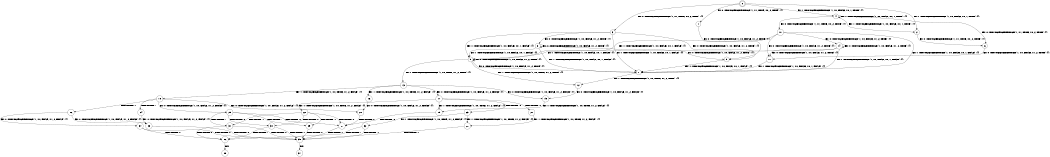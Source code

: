 digraph BCG {
size = "7, 10.5";
center = TRUE;
node [shape = circle];
0 [peripheries = 2];
0 -> 1 [label = "EX !0 !ATOMIC_EXCH_BRANCH (1, +1, TRUE, +0, 2, TRUE) !{}"];
0 -> 2 [label = "EX !1 !ATOMIC_EXCH_BRANCH (1, +0, FALSE, +0, 1, TRUE) !{}"];
0 -> 3 [label = "EX !0 !ATOMIC_EXCH_BRANCH (1, +1, TRUE, +0, 2, TRUE) !{}"];
0 -> 4 [label = "EX !1 !ATOMIC_EXCH_BRANCH (1, +0, FALSE, +0, 1, TRUE) !{}"];
1 -> 5 [label = "EX !0 !ATOMIC_EXCH_BRANCH (1, +0, FALSE, +1, 2, TRUE) !{}"];
2 -> 6 [label = "EX !0 !ATOMIC_EXCH_BRANCH (1, +1, TRUE, +0, 2, TRUE) !{}"];
3 -> 5 [label = "EX !0 !ATOMIC_EXCH_BRANCH (1, +0, FALSE, +1, 2, TRUE) !{}"];
3 -> 7 [label = "EX !1 !ATOMIC_EXCH_BRANCH (1, +0, FALSE, +0, 1, FALSE) !{}"];
3 -> 8 [label = "EX !0 !ATOMIC_EXCH_BRANCH (1, +0, FALSE, +1, 2, TRUE) !{}"];
3 -> 9 [label = "EX !1 !ATOMIC_EXCH_BRANCH (1, +0, FALSE, +0, 1, FALSE) !{}"];
4 -> 2 [label = "EX !1 !ATOMIC_EXCH_BRANCH (1, +0, FALSE, +0, 1, TRUE) !{}"];
4 -> 6 [label = "EX !0 !ATOMIC_EXCH_BRANCH (1, +1, TRUE, +0, 2, TRUE) !{}"];
4 -> 4 [label = "EX !1 !ATOMIC_EXCH_BRANCH (1, +0, FALSE, +0, 1, TRUE) !{}"];
4 -> 10 [label = "EX !0 !ATOMIC_EXCH_BRANCH (1, +1, TRUE, +0, 2, TRUE) !{}"];
5 -> 7 [label = "EX !1 !ATOMIC_EXCH_BRANCH (1, +0, FALSE, +0, 1, FALSE) !{}"];
6 -> 11 [label = "EX !0 !ATOMIC_EXCH_BRANCH (1, +0, FALSE, +1, 2, TRUE) !{}"];
7 -> 12 [label = "EX !1 !ATOMIC_EXCH_BRANCH (1, +0, TRUE, +1, 2, TRUE) !{}"];
8 -> 5 [label = "EX !0 !ATOMIC_EXCH_BRANCH (1, +0, FALSE, +1, 2, TRUE) !{}"];
8 -> 7 [label = "EX !1 !ATOMIC_EXCH_BRANCH (1, +0, FALSE, +0, 1, FALSE) !{}"];
8 -> 8 [label = "EX !0 !ATOMIC_EXCH_BRANCH (1, +0, FALSE, +1, 2, TRUE) !{}"];
8 -> 9 [label = "EX !1 !ATOMIC_EXCH_BRANCH (1, +0, FALSE, +0, 1, FALSE) !{}"];
9 -> 7 [label = "EX !0 !ATOMIC_EXCH_BRANCH (1, +0, FALSE, +1, 2, TRUE) !{}"];
9 -> 12 [label = "EX !1 !ATOMIC_EXCH_BRANCH (1, +0, TRUE, +1, 2, TRUE) !{}"];
9 -> 9 [label = "EX !0 !ATOMIC_EXCH_BRANCH (1, +0, FALSE, +1, 2, TRUE) !{}"];
9 -> 13 [label = "EX !1 !ATOMIC_EXCH_BRANCH (1, +0, TRUE, +1, 2, TRUE) !{}"];
10 -> 11 [label = "EX !0 !ATOMIC_EXCH_BRANCH (1, +0, FALSE, +1, 2, TRUE) !{}"];
10 -> 7 [label = "EX !1 !ATOMIC_EXCH_BRANCH (1, +0, FALSE, +0, 1, FALSE) !{}"];
10 -> 14 [label = "EX !0 !ATOMIC_EXCH_BRANCH (1, +0, FALSE, +1, 2, TRUE) !{}"];
10 -> 9 [label = "EX !1 !ATOMIC_EXCH_BRANCH (1, +0, FALSE, +0, 1, FALSE) !{}"];
11 -> 7 [label = "EX !1 !ATOMIC_EXCH_BRANCH (1, +0, FALSE, +0, 1, FALSE) !{}"];
12 -> 15 [label = "EX !0 !ATOMIC_EXCH_BRANCH (1, +0, FALSE, +1, 2, FALSE) !{}"];
13 -> 15 [label = "EX !0 !ATOMIC_EXCH_BRANCH (1, +0, FALSE, +1, 2, FALSE) !{}"];
13 -> 16 [label = "EX !1 !ATOMIC_EXCH_BRANCH (1, +0, TRUE, +1, 2, FALSE) !{}"];
13 -> 17 [label = "EX !0 !ATOMIC_EXCH_BRANCH (1, +0, FALSE, +1, 2, FALSE) !{}"];
13 -> 18 [label = "EX !1 !ATOMIC_EXCH_BRANCH (1, +0, TRUE, +1, 2, FALSE) !{}"];
14 -> 11 [label = "EX !0 !ATOMIC_EXCH_BRANCH (1, +0, FALSE, +1, 2, TRUE) !{}"];
14 -> 7 [label = "EX !1 !ATOMIC_EXCH_BRANCH (1, +0, FALSE, +0, 1, FALSE) !{}"];
14 -> 14 [label = "EX !0 !ATOMIC_EXCH_BRANCH (1, +0, FALSE, +1, 2, TRUE) !{}"];
14 -> 9 [label = "EX !1 !ATOMIC_EXCH_BRANCH (1, +0, FALSE, +0, 1, FALSE) !{}"];
15 -> 19 [label = "EX !1 !ATOMIC_EXCH_BRANCH (1, +0, TRUE, +1, 2, FALSE) !{}"];
16 -> 20 [label = "EX !0 !ATOMIC_EXCH_BRANCH (1, +0, FALSE, +1, 2, FALSE) !{}"];
17 -> 19 [label = "EX !1 !ATOMIC_EXCH_BRANCH (1, +0, TRUE, +1, 2, FALSE) !{}"];
17 -> 21 [label = "TERMINATE !0"];
17 -> 22 [label = "EX !1 !ATOMIC_EXCH_BRANCH (1, +0, TRUE, +1, 2, FALSE) !{}"];
17 -> 23 [label = "TERMINATE !0"];
18 -> 20 [label = "EX !0 !ATOMIC_EXCH_BRANCH (1, +0, FALSE, +1, 2, FALSE) !{}"];
18 -> 24 [label = "TERMINATE !1"];
18 -> 25 [label = "EX !0 !ATOMIC_EXCH_BRANCH (1, +0, FALSE, +1, 2, FALSE) !{}"];
18 -> 26 [label = "TERMINATE !1"];
19 -> 27 [label = "TERMINATE !0"];
20 -> 27 [label = "TERMINATE !0"];
21 -> 28 [label = "EX !1 !ATOMIC_EXCH_BRANCH (1, +0, TRUE, +1, 2, FALSE) !{}"];
22 -> 27 [label = "TERMINATE !0"];
22 -> 29 [label = "TERMINATE !1"];
22 -> 30 [label = "TERMINATE !0"];
22 -> 31 [label = "TERMINATE !1"];
23 -> 28 [label = "EX !1 !ATOMIC_EXCH_BRANCH (1, +0, TRUE, +1, 2, FALSE) !{}"];
23 -> 32 [label = "EX !1 !ATOMIC_EXCH_BRANCH (1, +0, TRUE, +1, 2, FALSE) !{}"];
24 -> 33 [label = "EX !0 !ATOMIC_EXCH_BRANCH (1, +0, FALSE, +1, 2, FALSE) !{}"];
25 -> 27 [label = "TERMINATE !0"];
25 -> 29 [label = "TERMINATE !1"];
25 -> 30 [label = "TERMINATE !0"];
25 -> 31 [label = "TERMINATE !1"];
26 -> 33 [label = "EX !0 !ATOMIC_EXCH_BRANCH (1, +0, FALSE, +1, 2, FALSE) !{}"];
26 -> 34 [label = "EX !0 !ATOMIC_EXCH_BRANCH (1, +0, FALSE, +1, 2, FALSE) !{}"];
27 -> 35 [label = "TERMINATE !1"];
28 -> 35 [label = "TERMINATE !1"];
29 -> 35 [label = "TERMINATE !0"];
30 -> 35 [label = "TERMINATE !1"];
30 -> 36 [label = "TERMINATE !1"];
31 -> 35 [label = "TERMINATE !0"];
31 -> 36 [label = "TERMINATE !0"];
32 -> 35 [label = "TERMINATE !1"];
32 -> 36 [label = "TERMINATE !1"];
33 -> 35 [label = "TERMINATE !0"];
34 -> 35 [label = "TERMINATE !0"];
34 -> 36 [label = "TERMINATE !0"];
35 -> 37 [label = "exit"];
36 -> 38 [label = "exit"];
}

